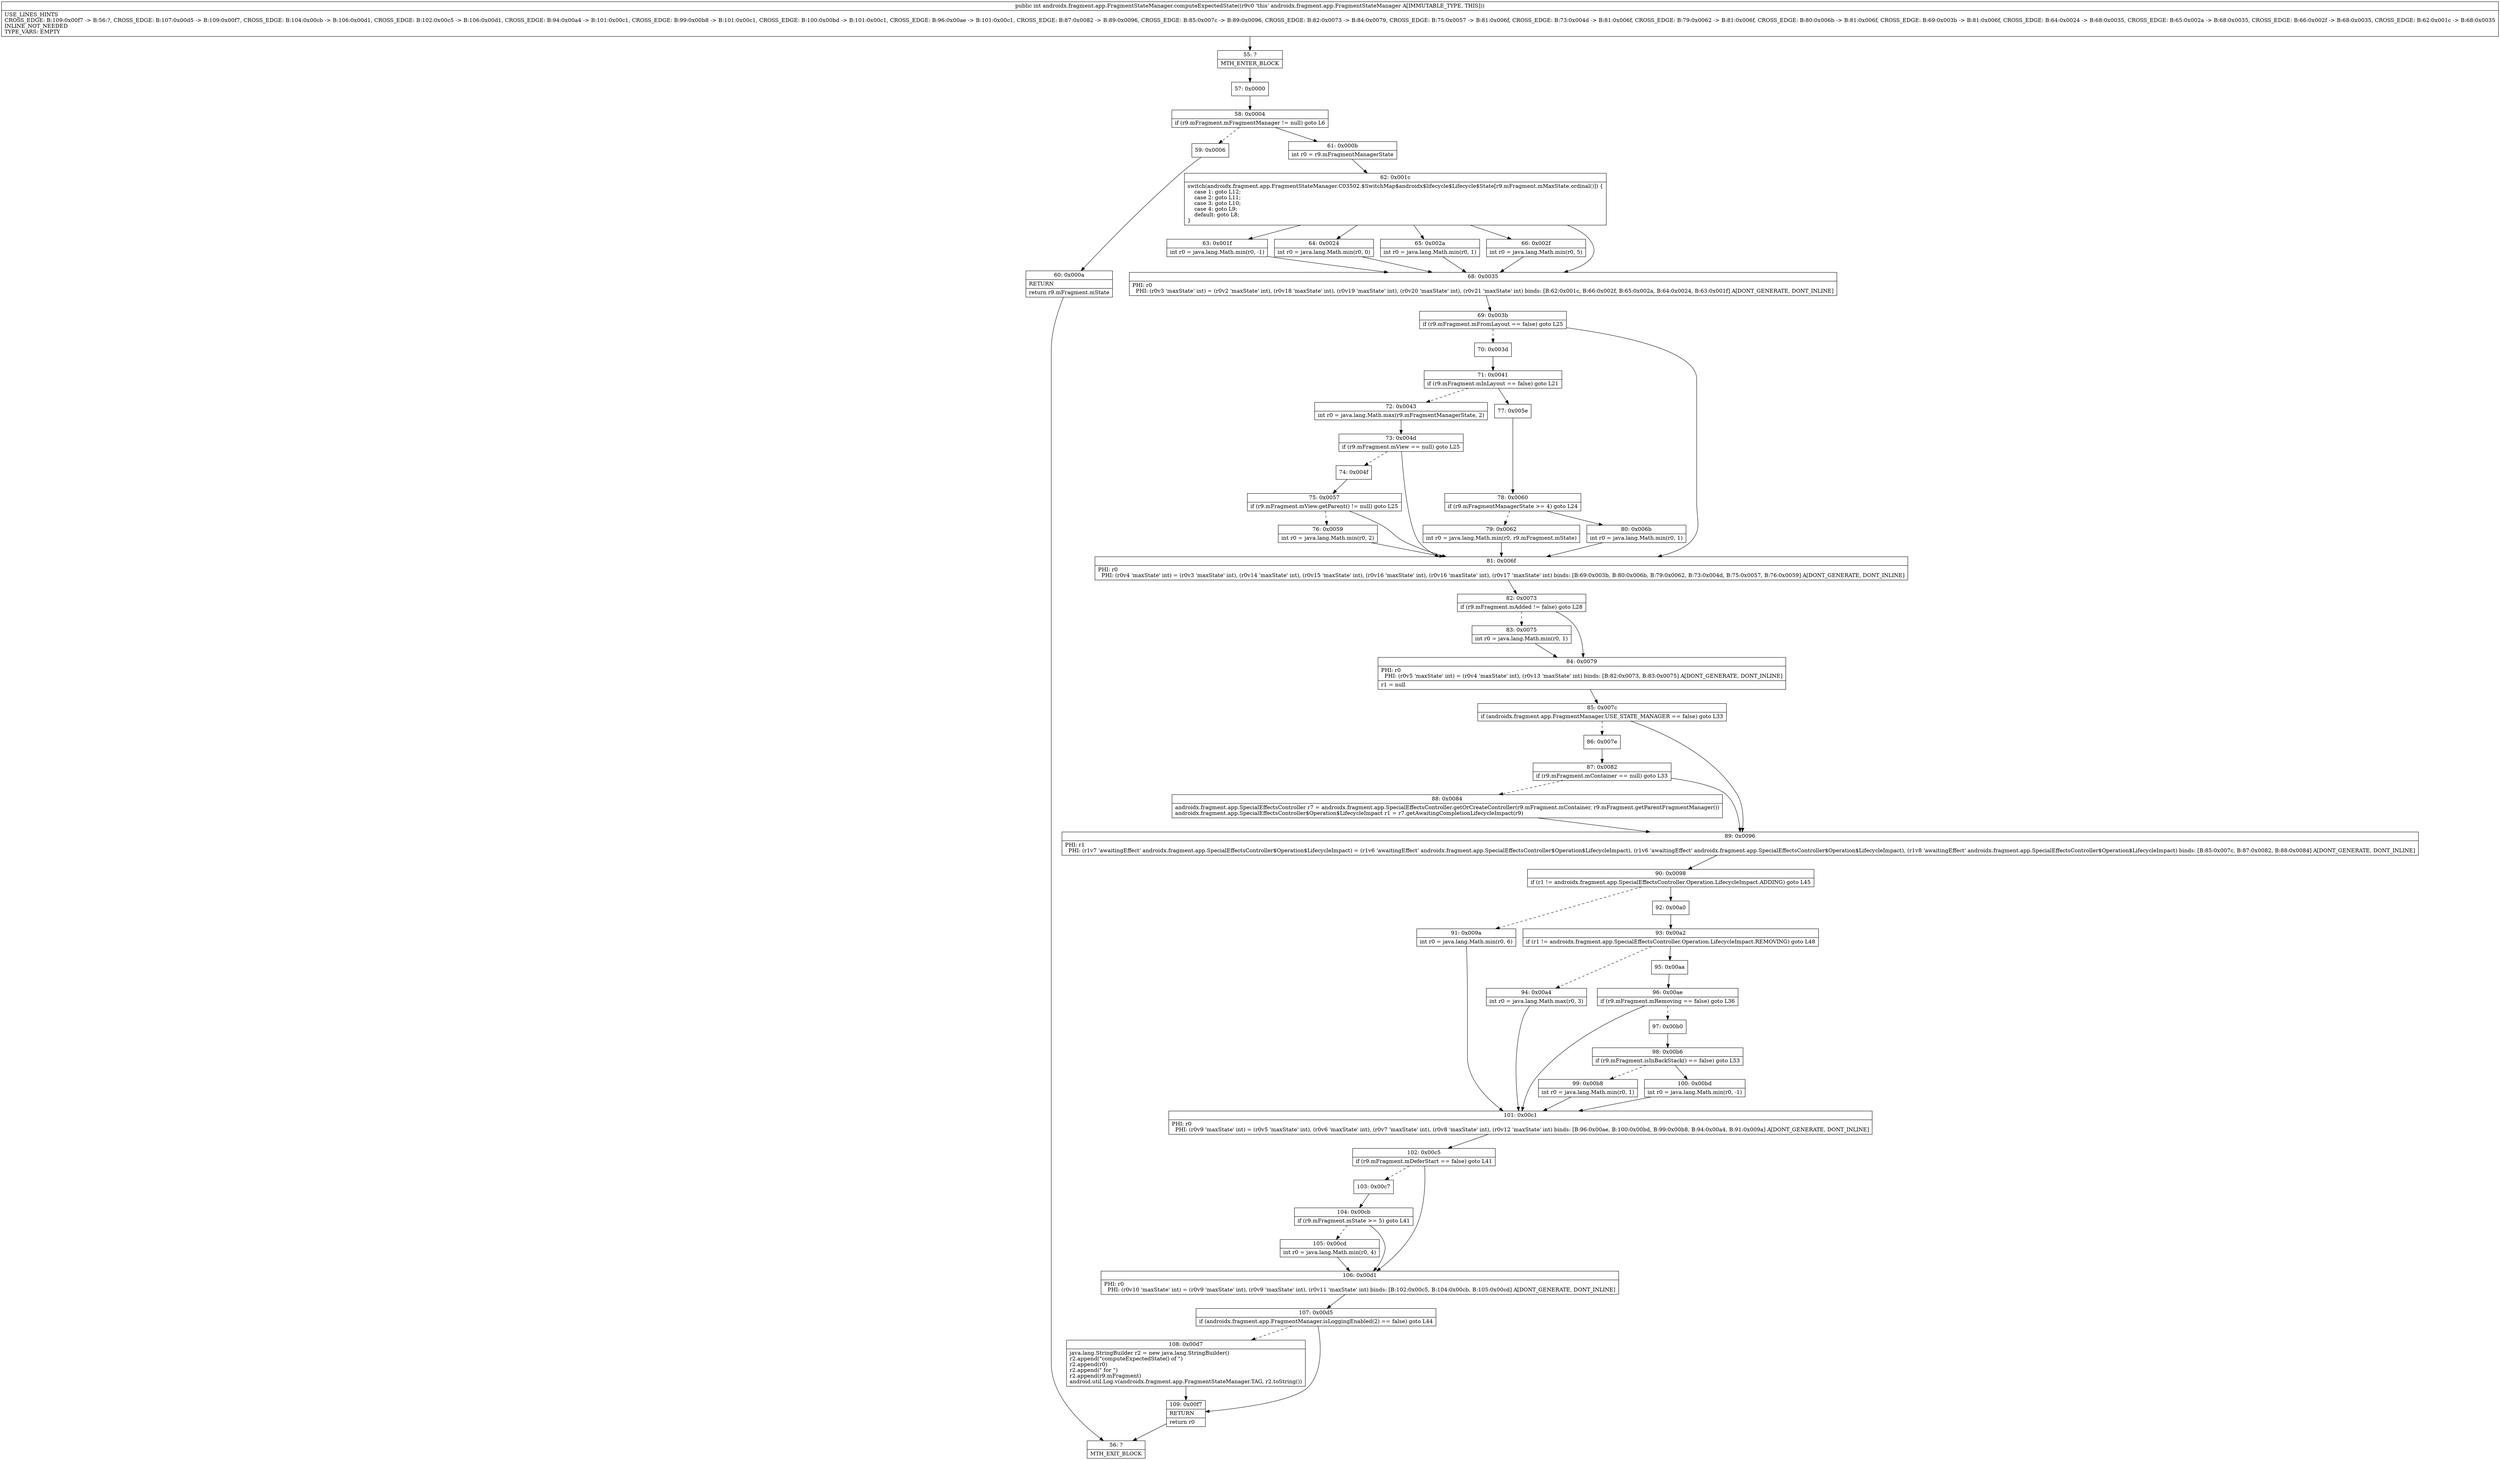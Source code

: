 digraph "CFG forandroidx.fragment.app.FragmentStateManager.computeExpectedState()I" {
Node_55 [shape=record,label="{55\:\ ?|MTH_ENTER_BLOCK\l}"];
Node_57 [shape=record,label="{57\:\ 0x0000}"];
Node_58 [shape=record,label="{58\:\ 0x0004|if (r9.mFragment.mFragmentManager != null) goto L6\l}"];
Node_59 [shape=record,label="{59\:\ 0x0006}"];
Node_60 [shape=record,label="{60\:\ 0x000a|RETURN\l|return r9.mFragment.mState\l}"];
Node_56 [shape=record,label="{56\:\ ?|MTH_EXIT_BLOCK\l}"];
Node_61 [shape=record,label="{61\:\ 0x000b|int r0 = r9.mFragmentManagerState\l}"];
Node_62 [shape=record,label="{62\:\ 0x001c|switch(androidx.fragment.app.FragmentStateManager.C03502.$SwitchMap$androidx$lifecycle$Lifecycle$State[r9.mFragment.mMaxState.ordinal()]) \{\l    case 1: goto L12;\l    case 2: goto L11;\l    case 3: goto L10;\l    case 4: goto L9;\l    default: goto L8;\l\}\l}"];
Node_63 [shape=record,label="{63\:\ 0x001f|int r0 = java.lang.Math.min(r0, \-1)\l}"];
Node_64 [shape=record,label="{64\:\ 0x0024|int r0 = java.lang.Math.min(r0, 0)\l}"];
Node_65 [shape=record,label="{65\:\ 0x002a|int r0 = java.lang.Math.min(r0, 1)\l}"];
Node_66 [shape=record,label="{66\:\ 0x002f|int r0 = java.lang.Math.min(r0, 5)\l}"];
Node_68 [shape=record,label="{68\:\ 0x0035|PHI: r0 \l  PHI: (r0v3 'maxState' int) = (r0v2 'maxState' int), (r0v18 'maxState' int), (r0v19 'maxState' int), (r0v20 'maxState' int), (r0v21 'maxState' int) binds: [B:62:0x001c, B:66:0x002f, B:65:0x002a, B:64:0x0024, B:63:0x001f] A[DONT_GENERATE, DONT_INLINE]\l}"];
Node_69 [shape=record,label="{69\:\ 0x003b|if (r9.mFragment.mFromLayout == false) goto L25\l}"];
Node_70 [shape=record,label="{70\:\ 0x003d}"];
Node_71 [shape=record,label="{71\:\ 0x0041|if (r9.mFragment.mInLayout == false) goto L21\l}"];
Node_72 [shape=record,label="{72\:\ 0x0043|int r0 = java.lang.Math.max(r9.mFragmentManagerState, 2)\l}"];
Node_73 [shape=record,label="{73\:\ 0x004d|if (r9.mFragment.mView == null) goto L25\l}"];
Node_74 [shape=record,label="{74\:\ 0x004f}"];
Node_75 [shape=record,label="{75\:\ 0x0057|if (r9.mFragment.mView.getParent() != null) goto L25\l}"];
Node_76 [shape=record,label="{76\:\ 0x0059|int r0 = java.lang.Math.min(r0, 2)\l}"];
Node_77 [shape=record,label="{77\:\ 0x005e}"];
Node_78 [shape=record,label="{78\:\ 0x0060|if (r9.mFragmentManagerState \>= 4) goto L24\l}"];
Node_79 [shape=record,label="{79\:\ 0x0062|int r0 = java.lang.Math.min(r0, r9.mFragment.mState)\l}"];
Node_80 [shape=record,label="{80\:\ 0x006b|int r0 = java.lang.Math.min(r0, 1)\l}"];
Node_81 [shape=record,label="{81\:\ 0x006f|PHI: r0 \l  PHI: (r0v4 'maxState' int) = (r0v3 'maxState' int), (r0v14 'maxState' int), (r0v15 'maxState' int), (r0v16 'maxState' int), (r0v16 'maxState' int), (r0v17 'maxState' int) binds: [B:69:0x003b, B:80:0x006b, B:79:0x0062, B:73:0x004d, B:75:0x0057, B:76:0x0059] A[DONT_GENERATE, DONT_INLINE]\l}"];
Node_82 [shape=record,label="{82\:\ 0x0073|if (r9.mFragment.mAdded != false) goto L28\l}"];
Node_83 [shape=record,label="{83\:\ 0x0075|int r0 = java.lang.Math.min(r0, 1)\l}"];
Node_84 [shape=record,label="{84\:\ 0x0079|PHI: r0 \l  PHI: (r0v5 'maxState' int) = (r0v4 'maxState' int), (r0v13 'maxState' int) binds: [B:82:0x0073, B:83:0x0075] A[DONT_GENERATE, DONT_INLINE]\l|r1 = null\l}"];
Node_85 [shape=record,label="{85\:\ 0x007c|if (androidx.fragment.app.FragmentManager.USE_STATE_MANAGER == false) goto L33\l}"];
Node_86 [shape=record,label="{86\:\ 0x007e}"];
Node_87 [shape=record,label="{87\:\ 0x0082|if (r9.mFragment.mContainer == null) goto L33\l}"];
Node_88 [shape=record,label="{88\:\ 0x0084|androidx.fragment.app.SpecialEffectsController r7 = androidx.fragment.app.SpecialEffectsController.getOrCreateController(r9.mFragment.mContainer, r9.mFragment.getParentFragmentManager())\landroidx.fragment.app.SpecialEffectsController$Operation$LifecycleImpact r1 = r7.getAwaitingCompletionLifecycleImpact(r9)\l}"];
Node_89 [shape=record,label="{89\:\ 0x0096|PHI: r1 \l  PHI: (r1v7 'awaitingEffect' androidx.fragment.app.SpecialEffectsController$Operation$LifecycleImpact) = (r1v6 'awaitingEffect' androidx.fragment.app.SpecialEffectsController$Operation$LifecycleImpact), (r1v6 'awaitingEffect' androidx.fragment.app.SpecialEffectsController$Operation$LifecycleImpact), (r1v8 'awaitingEffect' androidx.fragment.app.SpecialEffectsController$Operation$LifecycleImpact) binds: [B:85:0x007c, B:87:0x0082, B:88:0x0084] A[DONT_GENERATE, DONT_INLINE]\l}"];
Node_90 [shape=record,label="{90\:\ 0x0098|if (r1 != androidx.fragment.app.SpecialEffectsController.Operation.LifecycleImpact.ADDING) goto L45\l}"];
Node_91 [shape=record,label="{91\:\ 0x009a|int r0 = java.lang.Math.min(r0, 6)\l}"];
Node_101 [shape=record,label="{101\:\ 0x00c1|PHI: r0 \l  PHI: (r0v9 'maxState' int) = (r0v5 'maxState' int), (r0v6 'maxState' int), (r0v7 'maxState' int), (r0v8 'maxState' int), (r0v12 'maxState' int) binds: [B:96:0x00ae, B:100:0x00bd, B:99:0x00b8, B:94:0x00a4, B:91:0x009a] A[DONT_GENERATE, DONT_INLINE]\l}"];
Node_102 [shape=record,label="{102\:\ 0x00c5|if (r9.mFragment.mDeferStart == false) goto L41\l}"];
Node_103 [shape=record,label="{103\:\ 0x00c7}"];
Node_104 [shape=record,label="{104\:\ 0x00cb|if (r9.mFragment.mState \>= 5) goto L41\l}"];
Node_105 [shape=record,label="{105\:\ 0x00cd|int r0 = java.lang.Math.min(r0, 4)\l}"];
Node_106 [shape=record,label="{106\:\ 0x00d1|PHI: r0 \l  PHI: (r0v10 'maxState' int) = (r0v9 'maxState' int), (r0v9 'maxState' int), (r0v11 'maxState' int) binds: [B:102:0x00c5, B:104:0x00cb, B:105:0x00cd] A[DONT_GENERATE, DONT_INLINE]\l}"];
Node_107 [shape=record,label="{107\:\ 0x00d5|if (androidx.fragment.app.FragmentManager.isLoggingEnabled(2) == false) goto L44\l}"];
Node_108 [shape=record,label="{108\:\ 0x00d7|java.lang.StringBuilder r2 = new java.lang.StringBuilder()\lr2.append(\"computeExpectedState() of \")\lr2.append(r0)\lr2.append(\" for \")\lr2.append(r9.mFragment)\landroid.util.Log.v(androidx.fragment.app.FragmentStateManager.TAG, r2.toString())\l}"];
Node_109 [shape=record,label="{109\:\ 0x00f7|RETURN\l|return r0\l}"];
Node_92 [shape=record,label="{92\:\ 0x00a0}"];
Node_93 [shape=record,label="{93\:\ 0x00a2|if (r1 != androidx.fragment.app.SpecialEffectsController.Operation.LifecycleImpact.REMOVING) goto L48\l}"];
Node_94 [shape=record,label="{94\:\ 0x00a4|int r0 = java.lang.Math.max(r0, 3)\l}"];
Node_95 [shape=record,label="{95\:\ 0x00aa}"];
Node_96 [shape=record,label="{96\:\ 0x00ae|if (r9.mFragment.mRemoving == false) goto L36\l}"];
Node_97 [shape=record,label="{97\:\ 0x00b0}"];
Node_98 [shape=record,label="{98\:\ 0x00b6|if (r9.mFragment.isInBackStack() == false) goto L53\l}"];
Node_99 [shape=record,label="{99\:\ 0x00b8|int r0 = java.lang.Math.min(r0, 1)\l}"];
Node_100 [shape=record,label="{100\:\ 0x00bd|int r0 = java.lang.Math.min(r0, \-1)\l}"];
MethodNode[shape=record,label="{public int androidx.fragment.app.FragmentStateManager.computeExpectedState((r9v0 'this' androidx.fragment.app.FragmentStateManager A[IMMUTABLE_TYPE, THIS]))  | USE_LINES_HINTS\lCROSS_EDGE: B:109:0x00f7 \-\> B:56:?, CROSS_EDGE: B:107:0x00d5 \-\> B:109:0x00f7, CROSS_EDGE: B:104:0x00cb \-\> B:106:0x00d1, CROSS_EDGE: B:102:0x00c5 \-\> B:106:0x00d1, CROSS_EDGE: B:94:0x00a4 \-\> B:101:0x00c1, CROSS_EDGE: B:99:0x00b8 \-\> B:101:0x00c1, CROSS_EDGE: B:100:0x00bd \-\> B:101:0x00c1, CROSS_EDGE: B:96:0x00ae \-\> B:101:0x00c1, CROSS_EDGE: B:87:0x0082 \-\> B:89:0x0096, CROSS_EDGE: B:85:0x007c \-\> B:89:0x0096, CROSS_EDGE: B:82:0x0073 \-\> B:84:0x0079, CROSS_EDGE: B:75:0x0057 \-\> B:81:0x006f, CROSS_EDGE: B:73:0x004d \-\> B:81:0x006f, CROSS_EDGE: B:79:0x0062 \-\> B:81:0x006f, CROSS_EDGE: B:80:0x006b \-\> B:81:0x006f, CROSS_EDGE: B:69:0x003b \-\> B:81:0x006f, CROSS_EDGE: B:64:0x0024 \-\> B:68:0x0035, CROSS_EDGE: B:65:0x002a \-\> B:68:0x0035, CROSS_EDGE: B:66:0x002f \-\> B:68:0x0035, CROSS_EDGE: B:62:0x001c \-\> B:68:0x0035\lINLINE_NOT_NEEDED\lTYPE_VARS: EMPTY\l}"];
MethodNode -> Node_55;Node_55 -> Node_57;
Node_57 -> Node_58;
Node_58 -> Node_59[style=dashed];
Node_58 -> Node_61;
Node_59 -> Node_60;
Node_60 -> Node_56;
Node_61 -> Node_62;
Node_62 -> Node_63;
Node_62 -> Node_64;
Node_62 -> Node_65;
Node_62 -> Node_66;
Node_62 -> Node_68;
Node_63 -> Node_68;
Node_64 -> Node_68;
Node_65 -> Node_68;
Node_66 -> Node_68;
Node_68 -> Node_69;
Node_69 -> Node_70[style=dashed];
Node_69 -> Node_81;
Node_70 -> Node_71;
Node_71 -> Node_72[style=dashed];
Node_71 -> Node_77;
Node_72 -> Node_73;
Node_73 -> Node_74[style=dashed];
Node_73 -> Node_81;
Node_74 -> Node_75;
Node_75 -> Node_76[style=dashed];
Node_75 -> Node_81;
Node_76 -> Node_81;
Node_77 -> Node_78;
Node_78 -> Node_79[style=dashed];
Node_78 -> Node_80;
Node_79 -> Node_81;
Node_80 -> Node_81;
Node_81 -> Node_82;
Node_82 -> Node_83[style=dashed];
Node_82 -> Node_84;
Node_83 -> Node_84;
Node_84 -> Node_85;
Node_85 -> Node_86[style=dashed];
Node_85 -> Node_89;
Node_86 -> Node_87;
Node_87 -> Node_88[style=dashed];
Node_87 -> Node_89;
Node_88 -> Node_89;
Node_89 -> Node_90;
Node_90 -> Node_91[style=dashed];
Node_90 -> Node_92;
Node_91 -> Node_101;
Node_101 -> Node_102;
Node_102 -> Node_103[style=dashed];
Node_102 -> Node_106;
Node_103 -> Node_104;
Node_104 -> Node_105[style=dashed];
Node_104 -> Node_106;
Node_105 -> Node_106;
Node_106 -> Node_107;
Node_107 -> Node_108[style=dashed];
Node_107 -> Node_109;
Node_108 -> Node_109;
Node_109 -> Node_56;
Node_92 -> Node_93;
Node_93 -> Node_94[style=dashed];
Node_93 -> Node_95;
Node_94 -> Node_101;
Node_95 -> Node_96;
Node_96 -> Node_97[style=dashed];
Node_96 -> Node_101;
Node_97 -> Node_98;
Node_98 -> Node_99[style=dashed];
Node_98 -> Node_100;
Node_99 -> Node_101;
Node_100 -> Node_101;
}

